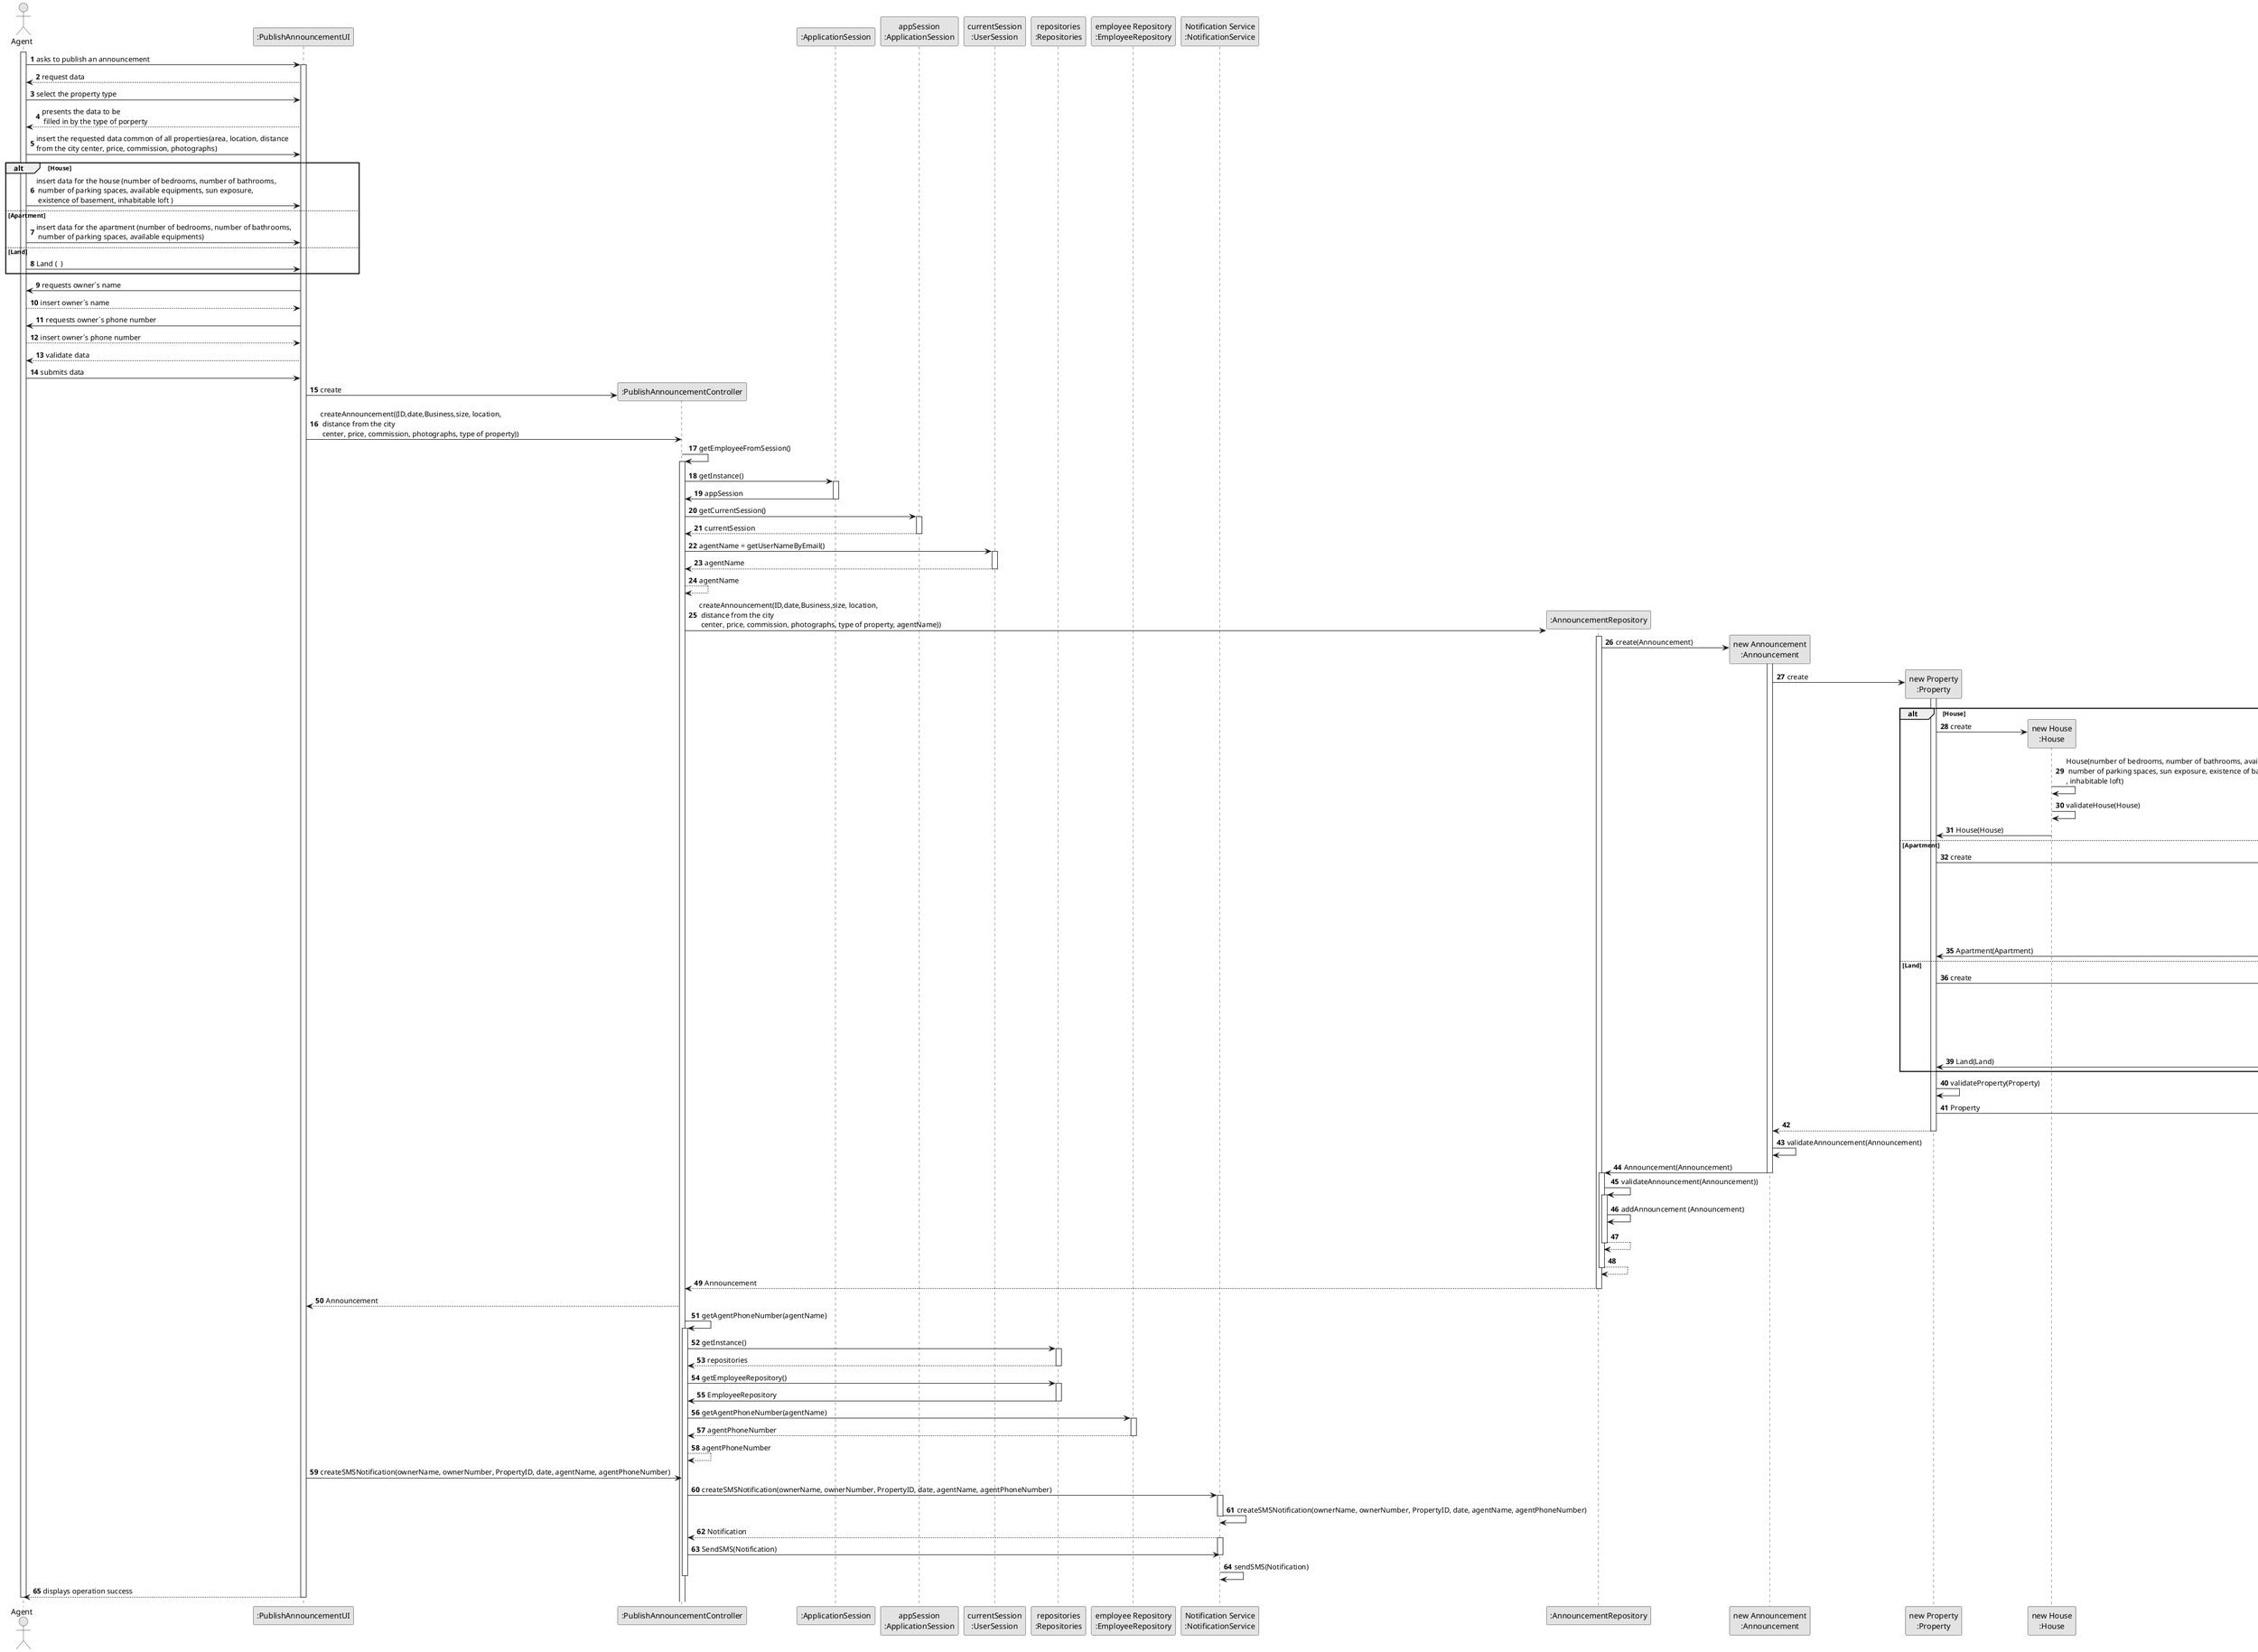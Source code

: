 @startuml
skinparam monochrome true
skinparam packageStyle rectangle
skinparam shadowing false

autonumber

'hide footbox
actor "Agent" as AG
participant ":PublishAnnouncementUI" as UI
participant ":PublishAnnouncementController" as CTRL
participant ":ApplicationSession" as _APP
participant "appSession\n:ApplicationSession" as APP
participant "currentSession\n:UserSession" as SESSAO
participant "repositories\n:Repositories" as REP
participant "employee Repository\n:EmployeeRepository" as EMP
participant "Notification Service\n:NotificationService" as NS
participant ":AnnouncementRepository" as AnnouncementREP
participant "new Announcement\n:Announcement" as Announcement
participant "new Property\n:Property" as Property
participant "new House\n:House" as House
participant "new Apartment\n:Apartment" as Apartment
participant "new Land\n:Land" as Land



activate AG

        AG -> UI : asks to publish an announcement
        activate UI

        UI --> AG : request data

        AG -> UI : select the property type

        UI --> AG : presents the data to be\n filled in by the type of porperty

        AG -> UI : insert the requested data common of all properties(area, location, distance \nfrom the city center, price, commission, photographs)

        alt House

        AG -> UI : insert data for the house (number of bedrooms, number of bathrooms,\n number of parking spaces, available equipments, sun exposure,\n existence of basement, inhabitable loft )

        else Apartment

        AG -> UI : insert data for the apartment (number of bedrooms, number of bathrooms,\n number of parking spaces, available equipments)

           else Land
           AG -> UI : Land (  )

           end


           UI -> AG: requests owner´s name

           AG --> UI: insert owner´s name

            UI -> AG: requests owner´s phone number

             AG --> UI: insert owner´s phone number


        UI --> AG : validate data

        AG -> UI : submits data


               UI -> CTRL** : create

               UI -> CTRL : createAnnouncement((ID,date,Business,size, location,\n distance from the city \n center, price, commission, photographs, type of property))

               CTRL -> CTRL : getEmployeeFromSession()
                           activate CTRL

                                CTRL -> _APP: getInstance()
                                            activate _APP
                                         _APP -> CTRL: appSession
                                             deactivate _APP

                                         CTRL -> APP: getCurrentSession()
                                             activate APP

                                         APP --> CTRL: currentSession
                                             deactivate APP

                                        CTRL -> SESSAO: agentName = getUserNameByEmail()
                                             activate SESSAO

                                         SESSAO --> CTRL : agentName
                                             deactivate SESSAO



                               CTRL --> CTRL : agentName






                CTRL -> AnnouncementREP**: createAnnouncement(ID,date,Business,size, location,\n distance from the city \n center, price, commission, photographs, type of property, agentName))
                activate AnnouncementREP



            AnnouncementREP -> Announcement**: create(Announcement)

            activate Announcement

        Announcement -> Property** : create



                   activate Property


                    alt House
                    Property -> House** : create

                    House  -> House : House(number of bedrooms, number of bathrooms, available equipments,\n number of parking spaces, sun exposure, existence of basement,\n, inhabitable loft)
                    House -> House : validateHouse(House)
                    House -> Property : House(House)

                    else Apartment

                    Property -> Apartment** : create
                    Apartment  -> Apartment : Apartment(number of bedrooms, number of bathrooms, available equipments,\n number of parking spaces)
                    Apartment -> Apartment : validateHouse(Apartment)
                    Apartment -> Property : Apartment(Apartment)

                    else Land

                    Property -> Land** : create
                  Land  -> Land : Land()
                  Land -> Land : validateLand(Land)
                  Land -> Property : Land(Land)

                  end


                   Property -> Property: validateProperty(Property)

                   Property -> : Property

                   Property --> Announcement
                   deactivate Property
            Announcement -> Announcement: validateAnnouncement(Announcement)

            Announcement -> AnnouncementREP: Announcement(Announcement)

            deactivate Announcement


               activate AnnouncementREP
                   AnnouncementREP -> AnnouncementREP: validateAnnouncement(Announcement))
                   activate AnnouncementREP
                    AnnouncementREP -> AnnouncementREP: addAnnouncement (Announcement)

                     AnnouncementREP --> AnnouncementREP
                    deactivate AnnouncementREP

                    AnnouncementREP --> AnnouncementREP
                deactivate AnnouncementREP

                AnnouncementREP --> CTRL : Announcement

                deactivate AnnouncementREP

                            CTRL --> UI: Announcement

                            CTRL -> CTRL : getAgentPhoneNumber(agentName)
                             activate CTRL

                           CTRL -> REP : getInstance()
                           activate REP

                            REP --> CTRL: repositories
                              deactivate REP

                             CTRL -> REP : getEmployeeRepository()
                             activate REP
                           REP-> CTRL : EmployeeRepository
                           deactivate REP
                           CTRL -> EMP : getAgentPhoneNumber(agentName)
                            activate EMP

                             EMP --> CTRL : agentPhoneNumber
                             deactivate EMP

                           CTRL --> CTRL : agentPhoneNumber

                           UI -> CTRL : createSMSNotification(ownerName, ownerNumber, PropertyID, date, agentName, agentPhoneNumber)

                           CTRL -> NS : createSMSNotification(ownerName, ownerNumber, PropertyID, date, agentName, agentPhoneNumber)
                           activate NS
                           NS-> NS : createSMSNotification(ownerName, ownerNumber, PropertyID, date, agentName, agentPhoneNumber)
                           deactivate NS

                           NS --> CTRL: Notification
                           activate NS

                           CTRL -> NS: SendSMS(Notification)

                           deactivate NS

                           NS-> NS : sendSMS(Notification)


                            deactivate CTRL
                            UI --> AG: displays operation success
                    deactivate UI

                deactivate AG


          @enduml